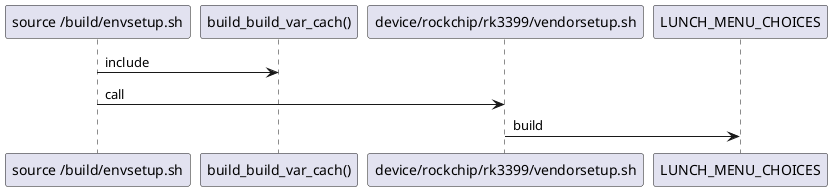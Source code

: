 @startuml
participant "source /build/envsetup.sh" as 01st

participant "build_build_var_cach()" as 02st
participant "device/rockchip/rk3399/vendorsetup.sh" as 05st

participant "LUNCH_MENU_CHOICES" as 06st

01st -> 02st : include
01st -> 05st : call

05st -> 06st : build



@enduml